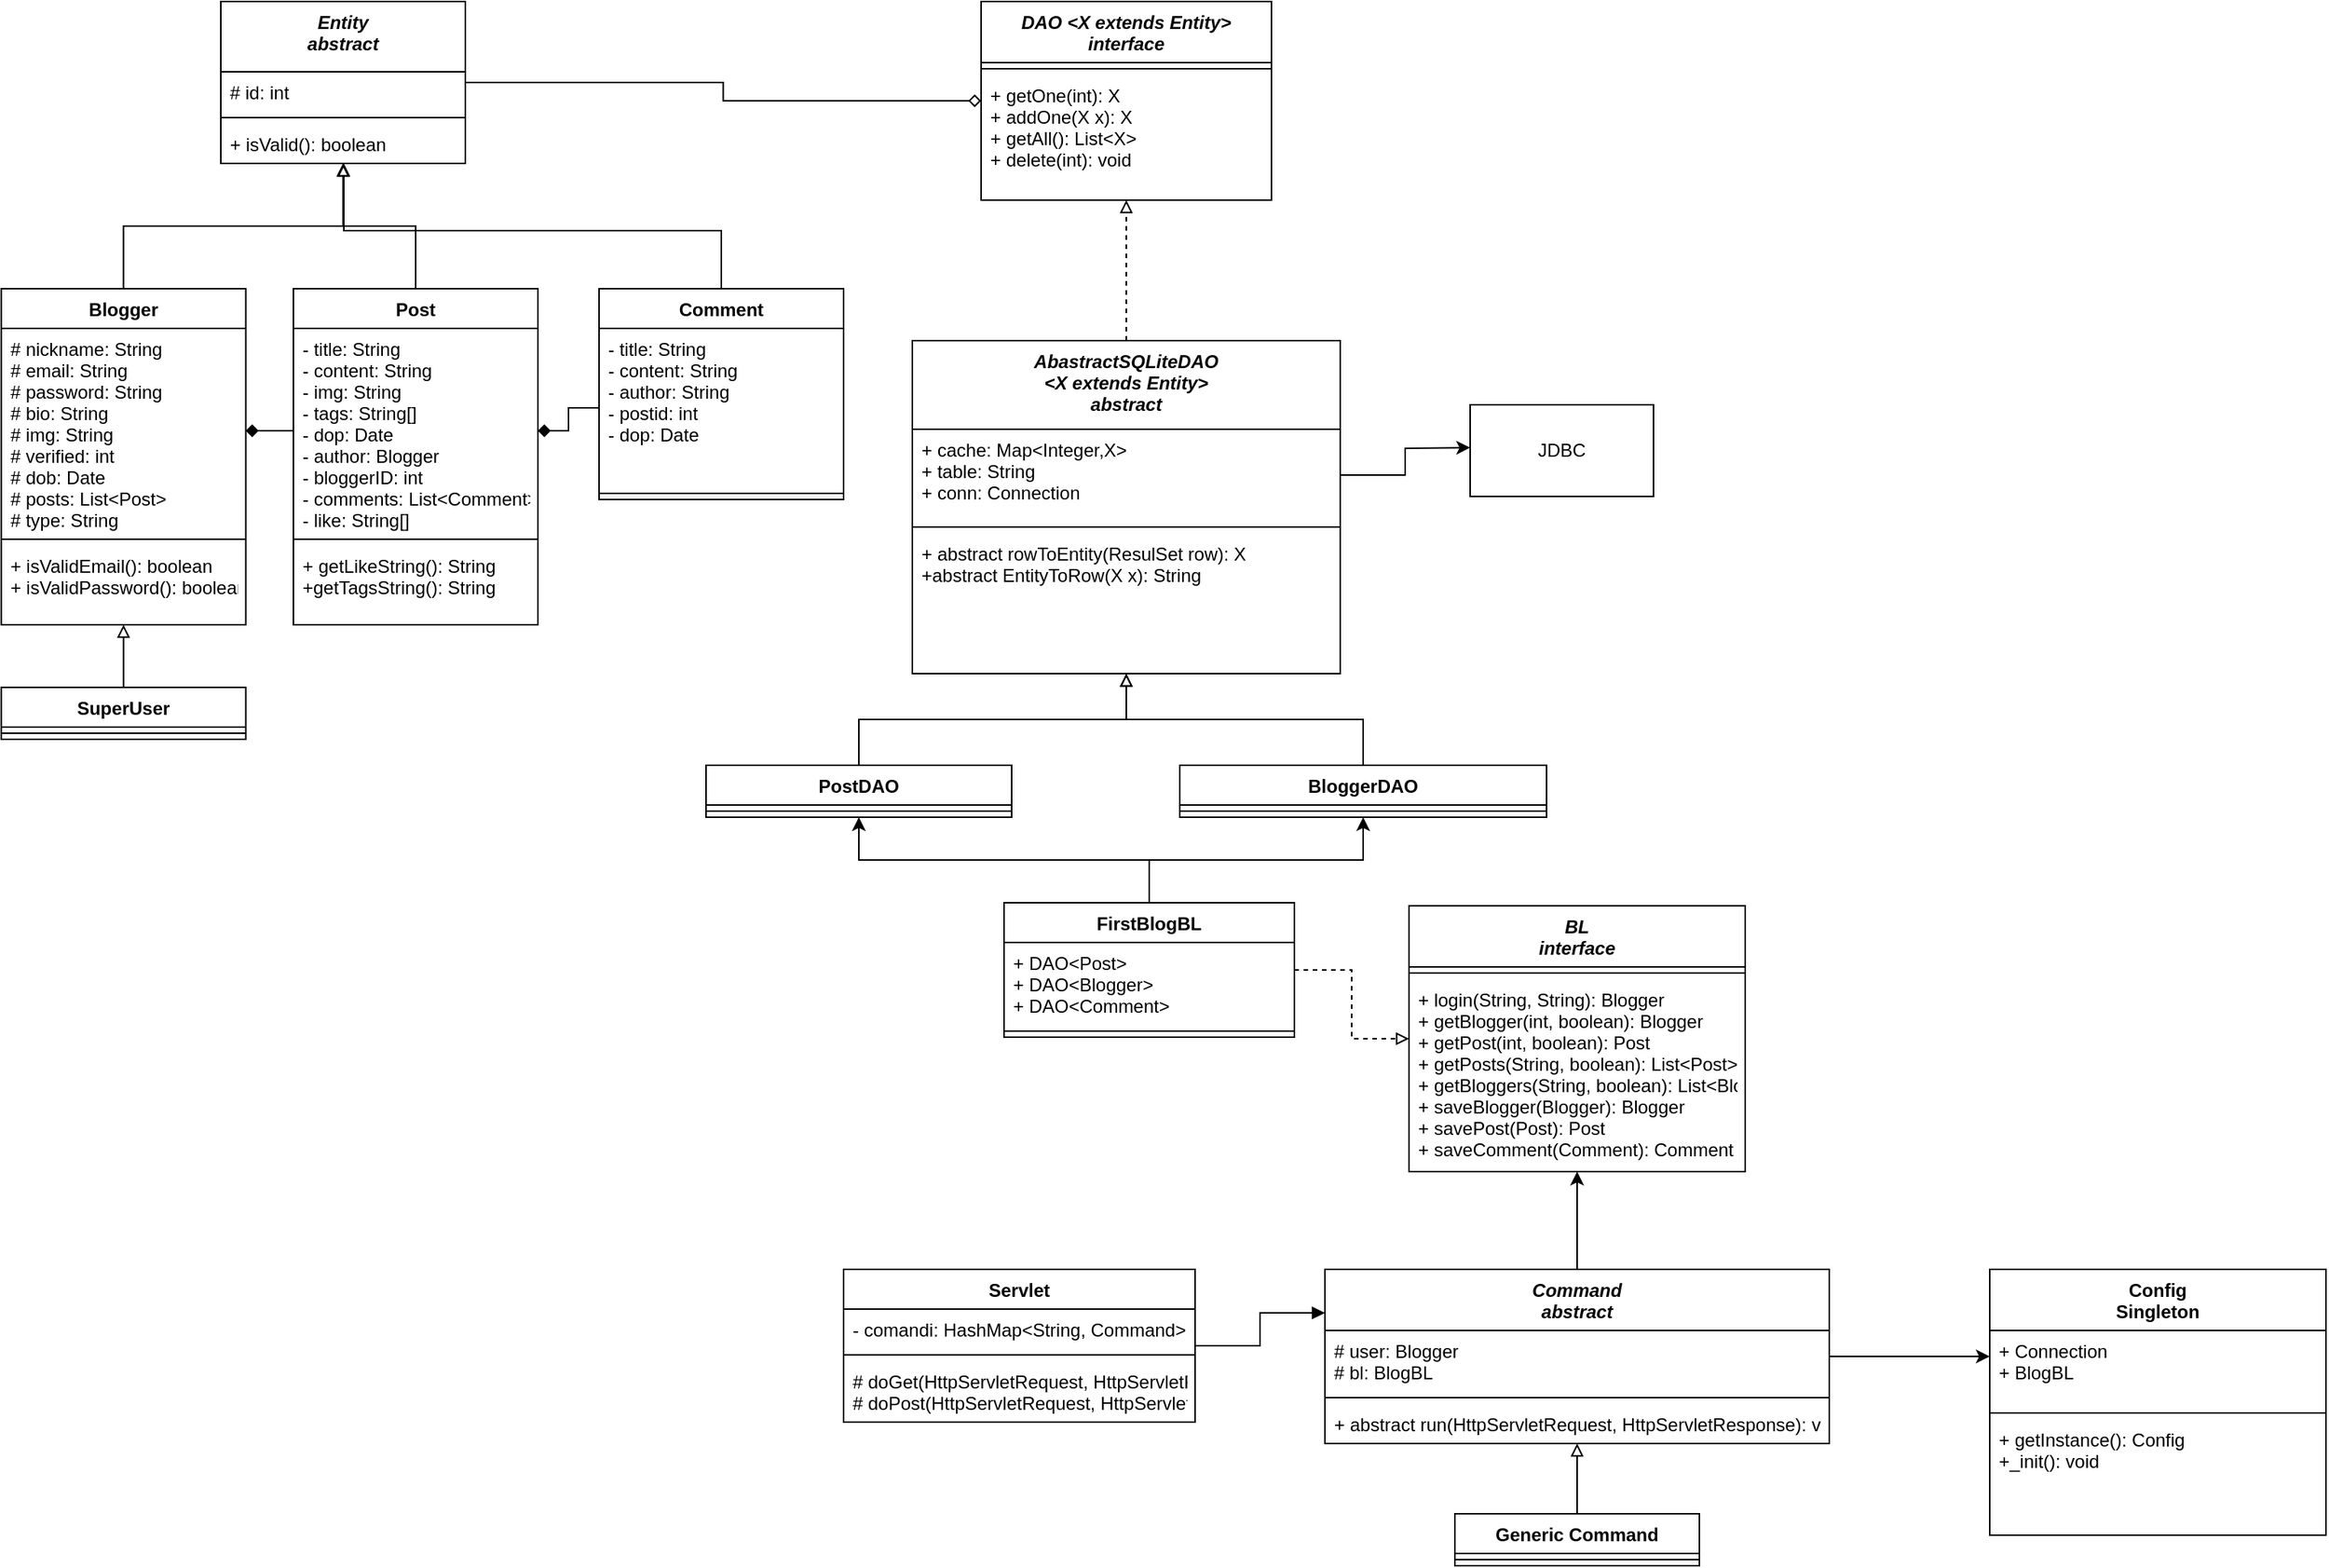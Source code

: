 <mxfile version="15.2.9" type="device"><diagram id="w0UkzJ-U18TNmE0CY7Uh" name="Page-1"><mxGraphModel dx="1543" dy="377" grid="1" gridSize="10" guides="1" tooltips="1" connect="1" arrows="1" fold="1" page="1" pageScale="1" pageWidth="827" pageHeight="1169" math="0" shadow="0"><root><mxCell id="0"/><mxCell id="1" parent="0"/><mxCell id="j_DMgVWLZXmb_8WBdyPW-1" value="DAO &lt;X extends Entity&gt;&#10;interface" style="swimlane;fontStyle=3;align=center;verticalAlign=top;childLayout=stackLayout;horizontal=1;startSize=40;horizontalStack=0;resizeParent=1;resizeParentMax=0;resizeLast=0;collapsible=1;marginBottom=0;" vertex="1" parent="1"><mxGeometry x="290" y="50" width="190" height="130" as="geometry"/></mxCell><mxCell id="j_DMgVWLZXmb_8WBdyPW-2" value="" style="line;strokeWidth=1;fillColor=none;align=left;verticalAlign=middle;spacingTop=-1;spacingLeft=3;spacingRight=3;rotatable=0;labelPosition=right;points=[];portConstraint=eastwest;" vertex="1" parent="j_DMgVWLZXmb_8WBdyPW-1"><mxGeometry y="40" width="190" height="8" as="geometry"/></mxCell><mxCell id="j_DMgVWLZXmb_8WBdyPW-3" value="+ getOne(int): X&#10;+ addOne(X x): X&#10;+ getAll(): List&lt;X&gt;&#10;+ delete(int): void" style="text;strokeColor=none;fillColor=none;align=left;verticalAlign=top;spacingLeft=4;spacingRight=4;overflow=hidden;rotatable=0;points=[[0,0.5],[1,0.5]];portConstraint=eastwest;" vertex="1" parent="j_DMgVWLZXmb_8WBdyPW-1"><mxGeometry y="48" width="190" height="82" as="geometry"/></mxCell><mxCell id="j_DMgVWLZXmb_8WBdyPW-4" style="edgeStyle=orthogonalEdgeStyle;rounded=0;orthogonalLoop=1;jettySize=auto;html=1;dashed=1;endArrow=block;endFill=0;" edge="1" parent="1" source="j_DMgVWLZXmb_8WBdyPW-5" target="j_DMgVWLZXmb_8WBdyPW-1"><mxGeometry relative="1" as="geometry"/></mxCell><mxCell id="j_DMgVWLZXmb_8WBdyPW-5" value="AbastractSQLiteDAO&#10;&lt;X extends Entity&gt;&#10;abstract" style="swimlane;fontStyle=3;align=center;verticalAlign=top;childLayout=stackLayout;horizontal=1;startSize=58;horizontalStack=0;resizeParent=1;resizeParentMax=0;resizeLast=0;collapsible=1;marginBottom=0;" vertex="1" parent="1"><mxGeometry x="245" y="272" width="280" height="218" as="geometry"/></mxCell><mxCell id="j_DMgVWLZXmb_8WBdyPW-6" value="+ cache: Map&lt;Integer,X&gt;&#10;+ table: String&#10;+ conn: Connection" style="text;strokeColor=none;fillColor=none;align=left;verticalAlign=top;spacingLeft=4;spacingRight=4;overflow=hidden;rotatable=0;points=[[0,0.5],[1,0.5]];portConstraint=eastwest;" vertex="1" parent="j_DMgVWLZXmb_8WBdyPW-5"><mxGeometry y="58" width="280" height="60" as="geometry"/></mxCell><mxCell id="j_DMgVWLZXmb_8WBdyPW-7" value="" style="line;strokeWidth=1;fillColor=none;align=left;verticalAlign=middle;spacingTop=-1;spacingLeft=3;spacingRight=3;rotatable=0;labelPosition=right;points=[];portConstraint=eastwest;" vertex="1" parent="j_DMgVWLZXmb_8WBdyPW-5"><mxGeometry y="118" width="280" height="8" as="geometry"/></mxCell><mxCell id="j_DMgVWLZXmb_8WBdyPW-8" value="+ abstract rowToEntity(ResulSet row): X&#10;+abstract EntityToRow(X x): String&#10;" style="text;strokeColor=none;fillColor=none;align=left;verticalAlign=top;spacingLeft=4;spacingRight=4;overflow=hidden;rotatable=0;points=[[0,0.5],[1,0.5]];portConstraint=eastwest;" vertex="1" parent="j_DMgVWLZXmb_8WBdyPW-5"><mxGeometry y="126" width="280" height="92" as="geometry"/></mxCell><mxCell id="j_DMgVWLZXmb_8WBdyPW-10" style="edgeStyle=orthogonalEdgeStyle;rounded=0;orthogonalLoop=1;jettySize=auto;html=1;endArrow=block;endFill=0;" edge="1" parent="1" source="j_DMgVWLZXmb_8WBdyPW-11" target="j_DMgVWLZXmb_8WBdyPW-5"><mxGeometry relative="1" as="geometry"/></mxCell><mxCell id="j_DMgVWLZXmb_8WBdyPW-11" value="PostDAO" style="swimlane;fontStyle=1;align=center;verticalAlign=top;childLayout=stackLayout;horizontal=1;startSize=26;horizontalStack=0;resizeParent=1;resizeParentMax=0;resizeLast=0;collapsible=1;marginBottom=0;" vertex="1" parent="1"><mxGeometry x="110" y="550" width="200" height="34" as="geometry"/></mxCell><mxCell id="j_DMgVWLZXmb_8WBdyPW-13" value="" style="line;strokeWidth=1;fillColor=none;align=left;verticalAlign=middle;spacingTop=-1;spacingLeft=3;spacingRight=3;rotatable=0;labelPosition=right;points=[];portConstraint=eastwest;" vertex="1" parent="j_DMgVWLZXmb_8WBdyPW-11"><mxGeometry y="26" width="200" height="8" as="geometry"/></mxCell><mxCell id="j_DMgVWLZXmb_8WBdyPW-18" style="edgeStyle=orthogonalEdgeStyle;rounded=0;orthogonalLoop=1;jettySize=auto;html=1;endArrow=block;endFill=0;" edge="1" parent="1" source="j_DMgVWLZXmb_8WBdyPW-19" target="j_DMgVWLZXmb_8WBdyPW-5"><mxGeometry relative="1" as="geometry"/></mxCell><mxCell id="j_DMgVWLZXmb_8WBdyPW-19" value="BloggerDAO" style="swimlane;fontStyle=1;align=center;verticalAlign=top;childLayout=stackLayout;horizontal=1;startSize=26;horizontalStack=0;resizeParent=1;resizeParentMax=0;resizeLast=0;collapsible=1;marginBottom=0;" vertex="1" parent="1"><mxGeometry x="420" y="550" width="240" height="34" as="geometry"/></mxCell><mxCell id="j_DMgVWLZXmb_8WBdyPW-21" value="" style="line;strokeWidth=1;fillColor=none;align=left;verticalAlign=middle;spacingTop=-1;spacingLeft=3;spacingRight=3;rotatable=0;labelPosition=right;points=[];portConstraint=eastwest;" vertex="1" parent="j_DMgVWLZXmb_8WBdyPW-19"><mxGeometry y="26" width="240" height="8" as="geometry"/></mxCell><mxCell id="j_DMgVWLZXmb_8WBdyPW-24" value="BL&#10;interface" style="swimlane;fontStyle=3;align=center;verticalAlign=top;childLayout=stackLayout;horizontal=1;startSize=40;horizontalStack=0;resizeParent=1;resizeParentMax=0;resizeLast=0;collapsible=1;marginBottom=0;" vertex="1" parent="1"><mxGeometry x="570" y="642" width="220" height="174" as="geometry"/></mxCell><mxCell id="j_DMgVWLZXmb_8WBdyPW-26" value="" style="line;strokeWidth=1;fillColor=none;align=left;verticalAlign=middle;spacingTop=-1;spacingLeft=3;spacingRight=3;rotatable=0;labelPosition=right;points=[];portConstraint=eastwest;" vertex="1" parent="j_DMgVWLZXmb_8WBdyPW-24"><mxGeometry y="40" width="220" height="8" as="geometry"/></mxCell><mxCell id="j_DMgVWLZXmb_8WBdyPW-27" value="+ login(String, String): Blogger&#10;+ getBlogger(int, boolean): Blogger&#10;+ getPost(int, boolean): Post&#10;+ getPosts(String, boolean): List&lt;Post&gt;&#10;+ getBloggers(String, boolean): List&lt;Blogger&gt;&#10;+ saveBlogger(Blogger): Blogger&#10;+ savePost(Post): Post&#10;+ saveComment(Comment): Comment" style="text;strokeColor=none;fillColor=none;align=left;verticalAlign=top;spacingLeft=4;spacingRight=4;overflow=hidden;rotatable=0;points=[[0,0.5],[1,0.5]];portConstraint=eastwest;" vertex="1" parent="j_DMgVWLZXmb_8WBdyPW-24"><mxGeometry y="48" width="220" height="126" as="geometry"/></mxCell><mxCell id="j_DMgVWLZXmb_8WBdyPW-28" style="edgeStyle=orthogonalEdgeStyle;rounded=0;orthogonalLoop=1;jettySize=auto;html=1;dashed=1;endArrow=block;endFill=0;" edge="1" parent="1" source="j_DMgVWLZXmb_8WBdyPW-31" target="j_DMgVWLZXmb_8WBdyPW-24"><mxGeometry relative="1" as="geometry"/></mxCell><mxCell id="j_DMgVWLZXmb_8WBdyPW-30" style="edgeStyle=orthogonalEdgeStyle;rounded=0;orthogonalLoop=1;jettySize=auto;html=1;" edge="1" parent="1" source="j_DMgVWLZXmb_8WBdyPW-31" target="j_DMgVWLZXmb_8WBdyPW-19"><mxGeometry relative="1" as="geometry"/></mxCell><mxCell id="j_DMgVWLZXmb_8WBdyPW-81" style="edgeStyle=orthogonalEdgeStyle;rounded=0;orthogonalLoop=1;jettySize=auto;html=1;" edge="1" parent="1" source="j_DMgVWLZXmb_8WBdyPW-31" target="j_DMgVWLZXmb_8WBdyPW-11"><mxGeometry relative="1" as="geometry"/></mxCell><mxCell id="j_DMgVWLZXmb_8WBdyPW-31" value="FirstBlogBL" style="swimlane;fontStyle=1;align=center;verticalAlign=top;childLayout=stackLayout;horizontal=1;startSize=26;horizontalStack=0;resizeParent=1;resizeParentMax=0;resizeLast=0;collapsible=1;marginBottom=0;" vertex="1" parent="1"><mxGeometry x="305" y="640" width="190" height="88" as="geometry"/></mxCell><mxCell id="j_DMgVWLZXmb_8WBdyPW-32" value="+ DAO&lt;Post&gt;&#10;+ DAO&lt;Blogger&gt;&#10;+ DAO&lt;Comment&gt;" style="text;strokeColor=none;fillColor=none;align=left;verticalAlign=top;spacingLeft=4;spacingRight=4;overflow=hidden;rotatable=0;points=[[0,0.5],[1,0.5]];portConstraint=eastwest;" vertex="1" parent="j_DMgVWLZXmb_8WBdyPW-31"><mxGeometry y="26" width="190" height="54" as="geometry"/></mxCell><mxCell id="j_DMgVWLZXmb_8WBdyPW-33" value="" style="line;strokeWidth=1;fillColor=none;align=left;verticalAlign=middle;spacingTop=-1;spacingLeft=3;spacingRight=3;rotatable=0;labelPosition=right;points=[];portConstraint=eastwest;" vertex="1" parent="j_DMgVWLZXmb_8WBdyPW-31"><mxGeometry y="80" width="190" height="8" as="geometry"/></mxCell><mxCell id="j_DMgVWLZXmb_8WBdyPW-39" style="edgeStyle=orthogonalEdgeStyle;rounded=0;orthogonalLoop=1;jettySize=auto;html=1;" edge="1" parent="1" source="j_DMgVWLZXmb_8WBdyPW-6"><mxGeometry relative="1" as="geometry"><mxPoint x="610" y="342" as="targetPoint"/></mxGeometry></mxCell><mxCell id="j_DMgVWLZXmb_8WBdyPW-42" style="edgeStyle=orthogonalEdgeStyle;rounded=0;orthogonalLoop=1;jettySize=auto;html=1;endArrow=diamond;endFill=0;" edge="1" parent="1" source="j_DMgVWLZXmb_8WBdyPW-43" target="j_DMgVWLZXmb_8WBdyPW-1"><mxGeometry relative="1" as="geometry"/></mxCell><mxCell id="j_DMgVWLZXmb_8WBdyPW-43" value="Entity&#10;abstract" style="swimlane;fontStyle=3;align=center;verticalAlign=top;childLayout=stackLayout;horizontal=1;startSize=46;horizontalStack=0;resizeParent=1;resizeParentMax=0;resizeLast=0;collapsible=1;marginBottom=0;" vertex="1" parent="1"><mxGeometry x="-207.5" y="50" width="160" height="106" as="geometry"/></mxCell><mxCell id="j_DMgVWLZXmb_8WBdyPW-44" value="# id: int" style="text;strokeColor=none;fillColor=none;align=left;verticalAlign=top;spacingLeft=4;spacingRight=4;overflow=hidden;rotatable=0;points=[[0,0.5],[1,0.5]];portConstraint=eastwest;" vertex="1" parent="j_DMgVWLZXmb_8WBdyPW-43"><mxGeometry y="46" width="160" height="26" as="geometry"/></mxCell><mxCell id="j_DMgVWLZXmb_8WBdyPW-45" value="" style="line;strokeWidth=1;fillColor=none;align=left;verticalAlign=middle;spacingTop=-1;spacingLeft=3;spacingRight=3;rotatable=0;labelPosition=right;points=[];portConstraint=eastwest;" vertex="1" parent="j_DMgVWLZXmb_8WBdyPW-43"><mxGeometry y="72" width="160" height="8" as="geometry"/></mxCell><mxCell id="j_DMgVWLZXmb_8WBdyPW-46" value="+ isValid(): boolean" style="text;strokeColor=none;fillColor=none;align=left;verticalAlign=top;spacingLeft=4;spacingRight=4;overflow=hidden;rotatable=0;points=[[0,0.5],[1,0.5]];portConstraint=eastwest;" vertex="1" parent="j_DMgVWLZXmb_8WBdyPW-43"><mxGeometry y="80" width="160" height="26" as="geometry"/></mxCell><mxCell id="j_DMgVWLZXmb_8WBdyPW-106" style="edgeStyle=orthogonalEdgeStyle;rounded=0;orthogonalLoop=1;jettySize=auto;html=1;endArrow=block;endFill=0;" edge="1" parent="1" source="j_DMgVWLZXmb_8WBdyPW-48" target="j_DMgVWLZXmb_8WBdyPW-43"><mxGeometry relative="1" as="geometry"/></mxCell><mxCell id="j_DMgVWLZXmb_8WBdyPW-48" value="Blogger" style="swimlane;fontStyle=1;align=center;verticalAlign=top;childLayout=stackLayout;horizontal=1;startSize=26;horizontalStack=0;resizeParent=1;resizeParentMax=0;resizeLast=0;collapsible=1;marginBottom=0;" vertex="1" parent="1"><mxGeometry x="-351.17" y="238" width="160" height="220" as="geometry"/></mxCell><mxCell id="j_DMgVWLZXmb_8WBdyPW-49" value="# nickname: String&#10;# email: String&#10;# password: String&#10;# bio: String&#10;# img: String&#10;# verified: int&#10;# dob: Date&#10;# posts: List&lt;Post&gt;&#10;# type: String" style="text;strokeColor=none;fillColor=none;align=left;verticalAlign=top;spacingLeft=4;spacingRight=4;overflow=hidden;rotatable=0;points=[[0,0.5],[1,0.5]];portConstraint=eastwest;" vertex="1" parent="j_DMgVWLZXmb_8WBdyPW-48"><mxGeometry y="26" width="160" height="134" as="geometry"/></mxCell><mxCell id="j_DMgVWLZXmb_8WBdyPW-50" value="" style="line;strokeWidth=1;fillColor=none;align=left;verticalAlign=middle;spacingTop=-1;spacingLeft=3;spacingRight=3;rotatable=0;labelPosition=right;points=[];portConstraint=eastwest;" vertex="1" parent="j_DMgVWLZXmb_8WBdyPW-48"><mxGeometry y="160" width="160" height="8" as="geometry"/></mxCell><mxCell id="j_DMgVWLZXmb_8WBdyPW-51" value="+ isValidEmail(): boolean&#10;+ isValidPassword(): boolean" style="text;strokeColor=none;fillColor=none;align=left;verticalAlign=top;spacingLeft=4;spacingRight=4;overflow=hidden;rotatable=0;points=[[0,0.5],[1,0.5]];portConstraint=eastwest;" vertex="1" parent="j_DMgVWLZXmb_8WBdyPW-48"><mxGeometry y="168" width="160" height="52" as="geometry"/></mxCell><mxCell id="j_DMgVWLZXmb_8WBdyPW-105" style="edgeStyle=orthogonalEdgeStyle;rounded=0;orthogonalLoop=1;jettySize=auto;html=1;endArrow=block;endFill=0;" edge="1" parent="1" source="j_DMgVWLZXmb_8WBdyPW-53" target="j_DMgVWLZXmb_8WBdyPW-43"><mxGeometry relative="1" as="geometry"/></mxCell><mxCell id="j_DMgVWLZXmb_8WBdyPW-53" value="Post" style="swimlane;fontStyle=1;align=center;verticalAlign=top;childLayout=stackLayout;horizontal=1;startSize=26;horizontalStack=0;resizeParent=1;resizeParentMax=0;resizeLast=0;collapsible=1;marginBottom=0;" vertex="1" parent="1"><mxGeometry x="-160" y="238" width="160" height="220" as="geometry"/></mxCell><mxCell id="j_DMgVWLZXmb_8WBdyPW-54" value="- title: String&#10;- content: String&#10;- img: String&#10;- tags: String[]&#10;- dop: Date&#10;- author: Blogger&#10;- bloggerID: int&#10;- comments: List&lt;Comment&gt;&#10;- like: String[]" style="text;strokeColor=none;fillColor=none;align=left;verticalAlign=top;spacingLeft=4;spacingRight=4;overflow=hidden;rotatable=0;points=[[0,0.5],[1,0.5]];portConstraint=eastwest;" vertex="1" parent="j_DMgVWLZXmb_8WBdyPW-53"><mxGeometry y="26" width="160" height="134" as="geometry"/></mxCell><mxCell id="j_DMgVWLZXmb_8WBdyPW-55" value="" style="line;strokeWidth=1;fillColor=none;align=left;verticalAlign=middle;spacingTop=-1;spacingLeft=3;spacingRight=3;rotatable=0;labelPosition=right;points=[];portConstraint=eastwest;" vertex="1" parent="j_DMgVWLZXmb_8WBdyPW-53"><mxGeometry y="160" width="160" height="8" as="geometry"/></mxCell><mxCell id="j_DMgVWLZXmb_8WBdyPW-56" value="+ getLikeString(): String&#10;+getTagsString(): String" style="text;strokeColor=none;fillColor=none;align=left;verticalAlign=top;spacingLeft=4;spacingRight=4;overflow=hidden;rotatable=0;points=[[0,0.5],[1,0.5]];portConstraint=eastwest;" vertex="1" parent="j_DMgVWLZXmb_8WBdyPW-53"><mxGeometry y="168" width="160" height="52" as="geometry"/></mxCell><mxCell id="j_DMgVWLZXmb_8WBdyPW-67" style="edgeStyle=orthogonalEdgeStyle;rounded=0;orthogonalLoop=1;jettySize=auto;html=1;endArrow=diamond;endFill=1;" edge="1" parent="1" source="j_DMgVWLZXmb_8WBdyPW-54" target="j_DMgVWLZXmb_8WBdyPW-49"><mxGeometry relative="1" as="geometry"/></mxCell><mxCell id="j_DMgVWLZXmb_8WBdyPW-109" style="edgeStyle=orthogonalEdgeStyle;rounded=0;orthogonalLoop=1;jettySize=auto;html=1;endArrow=block;endFill=0;" edge="1" parent="1" source="j_DMgVWLZXmb_8WBdyPW-70" target="j_DMgVWLZXmb_8WBdyPW-43"><mxGeometry relative="1" as="geometry"><Array as="points"><mxPoint x="120" y="200"/><mxPoint x="-127" y="200"/></Array></mxGeometry></mxCell><mxCell id="j_DMgVWLZXmb_8WBdyPW-70" value="Comment" style="swimlane;fontStyle=1;align=center;verticalAlign=top;childLayout=stackLayout;horizontal=1;startSize=26;horizontalStack=0;resizeParent=1;resizeParentMax=0;resizeLast=0;collapsible=1;marginBottom=0;" vertex="1" parent="1"><mxGeometry x="40" y="238" width="160" height="138" as="geometry"/></mxCell><mxCell id="j_DMgVWLZXmb_8WBdyPW-71" value="- title: String&#10;- content: String&#10;- author: String&#10;- postid: int&#10;- dop: Date" style="text;strokeColor=none;fillColor=none;align=left;verticalAlign=top;spacingLeft=4;spacingRight=4;overflow=hidden;rotatable=0;points=[[0,0.5],[1,0.5]];portConstraint=eastwest;" vertex="1" parent="j_DMgVWLZXmb_8WBdyPW-70"><mxGeometry y="26" width="160" height="104" as="geometry"/></mxCell><mxCell id="j_DMgVWLZXmb_8WBdyPW-72" value="" style="line;strokeWidth=1;fillColor=none;align=left;verticalAlign=middle;spacingTop=-1;spacingLeft=3;spacingRight=3;rotatable=0;labelPosition=right;points=[];portConstraint=eastwest;" vertex="1" parent="j_DMgVWLZXmb_8WBdyPW-70"><mxGeometry y="130" width="160" height="8" as="geometry"/></mxCell><mxCell id="j_DMgVWLZXmb_8WBdyPW-75" value="Config&#10;Singleton" style="swimlane;fontStyle=1;align=center;verticalAlign=top;childLayout=stackLayout;horizontal=1;startSize=40;horizontalStack=0;resizeParent=1;resizeParentMax=0;resizeLast=0;collapsible=1;marginBottom=0;" vertex="1" parent="1"><mxGeometry x="950" y="880" width="220" height="174" as="geometry"/></mxCell><mxCell id="j_DMgVWLZXmb_8WBdyPW-76" value="+ Connection&#10;+ BlogBL" style="text;strokeColor=none;fillColor=none;align=left;verticalAlign=top;spacingLeft=4;spacingRight=4;overflow=hidden;rotatable=0;points=[[0,0.5],[1,0.5]];portConstraint=eastwest;" vertex="1" parent="j_DMgVWLZXmb_8WBdyPW-75"><mxGeometry y="40" width="220" height="50" as="geometry"/></mxCell><mxCell id="j_DMgVWLZXmb_8WBdyPW-77" value="" style="line;strokeWidth=1;fillColor=none;align=left;verticalAlign=middle;spacingTop=-1;spacingLeft=3;spacingRight=3;rotatable=0;labelPosition=right;points=[];portConstraint=eastwest;" vertex="1" parent="j_DMgVWLZXmb_8WBdyPW-75"><mxGeometry y="90" width="220" height="8" as="geometry"/></mxCell><mxCell id="j_DMgVWLZXmb_8WBdyPW-78" value="+ getInstance(): Config&#10;+_init(): void" style="text;strokeColor=none;fillColor=none;align=left;verticalAlign=top;spacingLeft=4;spacingRight=4;overflow=hidden;rotatable=0;points=[[0,0.5],[1,0.5]];portConstraint=eastwest;" vertex="1" parent="j_DMgVWLZXmb_8WBdyPW-75"><mxGeometry y="98" width="220" height="76" as="geometry"/></mxCell><mxCell id="j_DMgVWLZXmb_8WBdyPW-80" value="JDBC" style="rounded=0;whiteSpace=wrap;html=1;" vertex="1" parent="1"><mxGeometry x="610" y="314" width="120" height="60" as="geometry"/></mxCell><mxCell id="j_DMgVWLZXmb_8WBdyPW-87" style="edgeStyle=orthogonalEdgeStyle;rounded=0;orthogonalLoop=1;jettySize=auto;html=1;" edge="1" parent="1" source="j_DMgVWLZXmb_8WBdyPW-82" target="j_DMgVWLZXmb_8WBdyPW-24"><mxGeometry relative="1" as="geometry"/></mxCell><mxCell id="j_DMgVWLZXmb_8WBdyPW-88" style="edgeStyle=orthogonalEdgeStyle;rounded=0;orthogonalLoop=1;jettySize=auto;html=1;" edge="1" parent="1" source="j_DMgVWLZXmb_8WBdyPW-82"><mxGeometry relative="1" as="geometry"><mxPoint x="950" y="937" as="targetPoint"/></mxGeometry></mxCell><mxCell id="j_DMgVWLZXmb_8WBdyPW-82" value="Command&#10;abstract" style="swimlane;fontStyle=3;align=center;verticalAlign=top;childLayout=stackLayout;horizontal=1;startSize=40;horizontalStack=0;resizeParent=1;resizeParentMax=0;resizeLast=0;collapsible=1;marginBottom=0;" vertex="1" parent="1"><mxGeometry x="515" y="880" width="330" height="114" as="geometry"/></mxCell><mxCell id="j_DMgVWLZXmb_8WBdyPW-83" value="# user: Blogger&#10;# bl: BlogBL" style="text;strokeColor=none;fillColor=none;align=left;verticalAlign=top;spacingLeft=4;spacingRight=4;overflow=hidden;rotatable=0;points=[[0,0.5],[1,0.5]];portConstraint=eastwest;" vertex="1" parent="j_DMgVWLZXmb_8WBdyPW-82"><mxGeometry y="40" width="330" height="40" as="geometry"/></mxCell><mxCell id="j_DMgVWLZXmb_8WBdyPW-84" value="" style="line;strokeWidth=1;fillColor=none;align=left;verticalAlign=middle;spacingTop=-1;spacingLeft=3;spacingRight=3;rotatable=0;labelPosition=right;points=[];portConstraint=eastwest;" vertex="1" parent="j_DMgVWLZXmb_8WBdyPW-82"><mxGeometry y="80" width="330" height="8" as="geometry"/></mxCell><mxCell id="j_DMgVWLZXmb_8WBdyPW-85" value="+ abstract run(HttpServletRequest, HttpServletResponse): void" style="text;strokeColor=none;fillColor=none;align=left;verticalAlign=top;spacingLeft=4;spacingRight=4;overflow=hidden;rotatable=0;points=[[0,0.5],[1,0.5]];portConstraint=eastwest;" vertex="1" parent="j_DMgVWLZXmb_8WBdyPW-82"><mxGeometry y="88" width="330" height="26" as="geometry"/></mxCell><mxCell id="j_DMgVWLZXmb_8WBdyPW-93" style="edgeStyle=orthogonalEdgeStyle;rounded=0;orthogonalLoop=1;jettySize=auto;html=1;endArrow=block;endFill=0;" edge="1" parent="1" source="j_DMgVWLZXmb_8WBdyPW-89" target="j_DMgVWLZXmb_8WBdyPW-82"><mxGeometry relative="1" as="geometry"/></mxCell><mxCell id="j_DMgVWLZXmb_8WBdyPW-89" value="Generic Command" style="swimlane;fontStyle=1;align=center;verticalAlign=top;childLayout=stackLayout;horizontal=1;startSize=26;horizontalStack=0;resizeParent=1;resizeParentMax=0;resizeLast=0;collapsible=1;marginBottom=0;" vertex="1" parent="1"><mxGeometry x="600" y="1040" width="160" height="34" as="geometry"/></mxCell><mxCell id="j_DMgVWLZXmb_8WBdyPW-91" value="" style="line;strokeWidth=1;fillColor=none;align=left;verticalAlign=middle;spacingTop=-1;spacingLeft=3;spacingRight=3;rotatable=0;labelPosition=right;points=[];portConstraint=eastwest;" vertex="1" parent="j_DMgVWLZXmb_8WBdyPW-89"><mxGeometry y="26" width="160" height="8" as="geometry"/></mxCell><mxCell id="j_DMgVWLZXmb_8WBdyPW-99" style="edgeStyle=orthogonalEdgeStyle;rounded=0;orthogonalLoop=1;jettySize=auto;html=1;entryX=0;entryY=0.25;entryDx=0;entryDy=0;endArrow=block;endFill=1;" edge="1" parent="1" source="j_DMgVWLZXmb_8WBdyPW-94" target="j_DMgVWLZXmb_8WBdyPW-82"><mxGeometry relative="1" as="geometry"/></mxCell><mxCell id="j_DMgVWLZXmb_8WBdyPW-94" value="Servlet" style="swimlane;fontStyle=1;align=center;verticalAlign=top;childLayout=stackLayout;horizontal=1;startSize=26;horizontalStack=0;resizeParent=1;resizeParentMax=0;resizeLast=0;collapsible=1;marginBottom=0;" vertex="1" parent="1"><mxGeometry x="200" y="880" width="230" height="100" as="geometry"/></mxCell><mxCell id="j_DMgVWLZXmb_8WBdyPW-95" value="- comandi: HashMap&lt;String, Command&gt;" style="text;strokeColor=none;fillColor=none;align=left;verticalAlign=top;spacingLeft=4;spacingRight=4;overflow=hidden;rotatable=0;points=[[0,0.5],[1,0.5]];portConstraint=eastwest;" vertex="1" parent="j_DMgVWLZXmb_8WBdyPW-94"><mxGeometry y="26" width="230" height="26" as="geometry"/></mxCell><mxCell id="j_DMgVWLZXmb_8WBdyPW-96" value="" style="line;strokeWidth=1;fillColor=none;align=left;verticalAlign=middle;spacingTop=-1;spacingLeft=3;spacingRight=3;rotatable=0;labelPosition=right;points=[];portConstraint=eastwest;" vertex="1" parent="j_DMgVWLZXmb_8WBdyPW-94"><mxGeometry y="52" width="230" height="8" as="geometry"/></mxCell><mxCell id="j_DMgVWLZXmb_8WBdyPW-97" value="# doGet(HttpServletRequest, HttpServletResponse): void&#10;# doPost(HttpServletRequest, HttpServletResponse): void" style="text;strokeColor=none;fillColor=none;align=left;verticalAlign=top;spacingLeft=4;spacingRight=4;overflow=hidden;rotatable=0;points=[[0,0.5],[1,0.5]];portConstraint=eastwest;" vertex="1" parent="j_DMgVWLZXmb_8WBdyPW-94"><mxGeometry y="60" width="230" height="40" as="geometry"/></mxCell><mxCell id="j_DMgVWLZXmb_8WBdyPW-104" style="edgeStyle=orthogonalEdgeStyle;rounded=0;orthogonalLoop=1;jettySize=auto;html=1;endArrow=block;endFill=0;" edge="1" parent="1" source="j_DMgVWLZXmb_8WBdyPW-100" target="j_DMgVWLZXmb_8WBdyPW-48"><mxGeometry relative="1" as="geometry"/></mxCell><mxCell id="j_DMgVWLZXmb_8WBdyPW-100" value="SuperUser" style="swimlane;fontStyle=1;align=center;verticalAlign=top;childLayout=stackLayout;horizontal=1;startSize=26;horizontalStack=0;resizeParent=1;resizeParentMax=0;resizeLast=0;collapsible=1;marginBottom=0;" vertex="1" parent="1"><mxGeometry x="-351.17" y="499" width="160" height="34" as="geometry"/></mxCell><mxCell id="j_DMgVWLZXmb_8WBdyPW-102" value="" style="line;strokeWidth=1;fillColor=none;align=left;verticalAlign=middle;spacingTop=-1;spacingLeft=3;spacingRight=3;rotatable=0;labelPosition=right;points=[];portConstraint=eastwest;" vertex="1" parent="j_DMgVWLZXmb_8WBdyPW-100"><mxGeometry y="26" width="160" height="8" as="geometry"/></mxCell><mxCell id="j_DMgVWLZXmb_8WBdyPW-110" style="edgeStyle=orthogonalEdgeStyle;rounded=0;orthogonalLoop=1;jettySize=auto;html=1;entryX=1;entryY=0.5;entryDx=0;entryDy=0;endArrow=diamond;endFill=1;" edge="1" parent="1" source="j_DMgVWLZXmb_8WBdyPW-71" target="j_DMgVWLZXmb_8WBdyPW-54"><mxGeometry relative="1" as="geometry"/></mxCell></root></mxGraphModel></diagram></mxfile>
